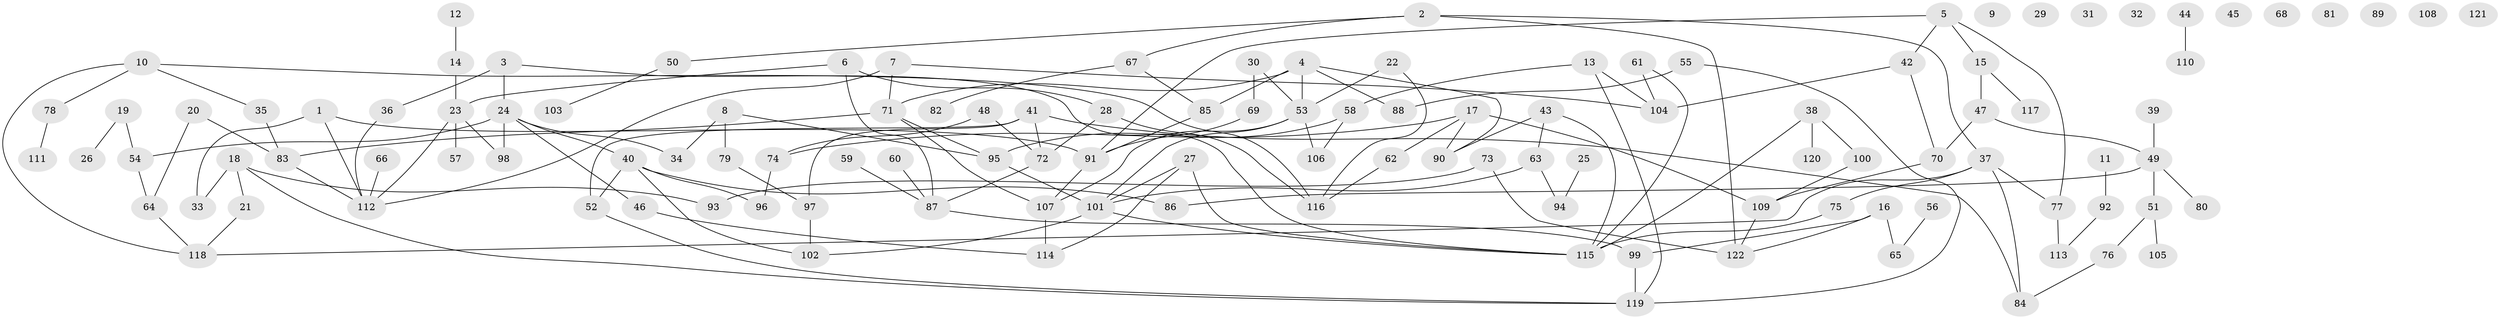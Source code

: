 // Generated by graph-tools (version 1.1) at 2025/13/03/09/25 04:13:10]
// undirected, 122 vertices, 157 edges
graph export_dot {
graph [start="1"]
  node [color=gray90,style=filled];
  1;
  2;
  3;
  4;
  5;
  6;
  7;
  8;
  9;
  10;
  11;
  12;
  13;
  14;
  15;
  16;
  17;
  18;
  19;
  20;
  21;
  22;
  23;
  24;
  25;
  26;
  27;
  28;
  29;
  30;
  31;
  32;
  33;
  34;
  35;
  36;
  37;
  38;
  39;
  40;
  41;
  42;
  43;
  44;
  45;
  46;
  47;
  48;
  49;
  50;
  51;
  52;
  53;
  54;
  55;
  56;
  57;
  58;
  59;
  60;
  61;
  62;
  63;
  64;
  65;
  66;
  67;
  68;
  69;
  70;
  71;
  72;
  73;
  74;
  75;
  76;
  77;
  78;
  79;
  80;
  81;
  82;
  83;
  84;
  85;
  86;
  87;
  88;
  89;
  90;
  91;
  92;
  93;
  94;
  95;
  96;
  97;
  98;
  99;
  100;
  101;
  102;
  103;
  104;
  105;
  106;
  107;
  108;
  109;
  110;
  111;
  112;
  113;
  114;
  115;
  116;
  117;
  118;
  119;
  120;
  121;
  122;
  1 -- 33;
  1 -- 91;
  1 -- 112;
  2 -- 37;
  2 -- 50;
  2 -- 67;
  2 -- 122;
  3 -- 24;
  3 -- 36;
  3 -- 115;
  4 -- 53;
  4 -- 71;
  4 -- 85;
  4 -- 88;
  4 -- 90;
  5 -- 15;
  5 -- 42;
  5 -- 77;
  5 -- 91;
  6 -- 23;
  6 -- 28;
  6 -- 87;
  7 -- 71;
  7 -- 104;
  7 -- 112;
  8 -- 34;
  8 -- 79;
  8 -- 95;
  10 -- 35;
  10 -- 78;
  10 -- 116;
  10 -- 118;
  11 -- 92;
  12 -- 14;
  13 -- 58;
  13 -- 104;
  13 -- 119;
  14 -- 23;
  15 -- 47;
  15 -- 117;
  16 -- 65;
  16 -- 99;
  16 -- 122;
  17 -- 62;
  17 -- 74;
  17 -- 90;
  17 -- 109;
  18 -- 21;
  18 -- 33;
  18 -- 93;
  18 -- 119;
  19 -- 26;
  19 -- 54;
  20 -- 64;
  20 -- 83;
  21 -- 118;
  22 -- 53;
  22 -- 116;
  23 -- 57;
  23 -- 98;
  23 -- 112;
  24 -- 34;
  24 -- 40;
  24 -- 46;
  24 -- 54;
  24 -- 98;
  25 -- 94;
  27 -- 101;
  27 -- 114;
  27 -- 115;
  28 -- 72;
  28 -- 116;
  30 -- 53;
  30 -- 69;
  35 -- 83;
  36 -- 112;
  37 -- 75;
  37 -- 77;
  37 -- 84;
  37 -- 118;
  38 -- 100;
  38 -- 115;
  38 -- 120;
  39 -- 49;
  40 -- 52;
  40 -- 86;
  40 -- 96;
  40 -- 102;
  41 -- 52;
  41 -- 72;
  41 -- 84;
  41 -- 97;
  42 -- 70;
  42 -- 104;
  43 -- 63;
  43 -- 90;
  43 -- 115;
  44 -- 110;
  46 -- 114;
  47 -- 49;
  47 -- 70;
  48 -- 72;
  48 -- 74;
  49 -- 51;
  49 -- 80;
  49 -- 86;
  50 -- 103;
  51 -- 76;
  51 -- 105;
  52 -- 119;
  53 -- 101;
  53 -- 106;
  53 -- 107;
  54 -- 64;
  55 -- 88;
  55 -- 119;
  56 -- 65;
  58 -- 95;
  58 -- 106;
  59 -- 87;
  60 -- 87;
  61 -- 104;
  61 -- 115;
  62 -- 116;
  63 -- 94;
  63 -- 101;
  64 -- 118;
  66 -- 112;
  67 -- 82;
  67 -- 85;
  69 -- 91;
  70 -- 109;
  71 -- 83;
  71 -- 95;
  71 -- 107;
  72 -- 87;
  73 -- 93;
  73 -- 122;
  74 -- 96;
  75 -- 115;
  76 -- 84;
  77 -- 113;
  78 -- 111;
  79 -- 97;
  83 -- 112;
  85 -- 91;
  87 -- 99;
  91 -- 107;
  92 -- 113;
  95 -- 101;
  97 -- 102;
  99 -- 119;
  100 -- 109;
  101 -- 102;
  101 -- 115;
  107 -- 114;
  109 -- 122;
}
